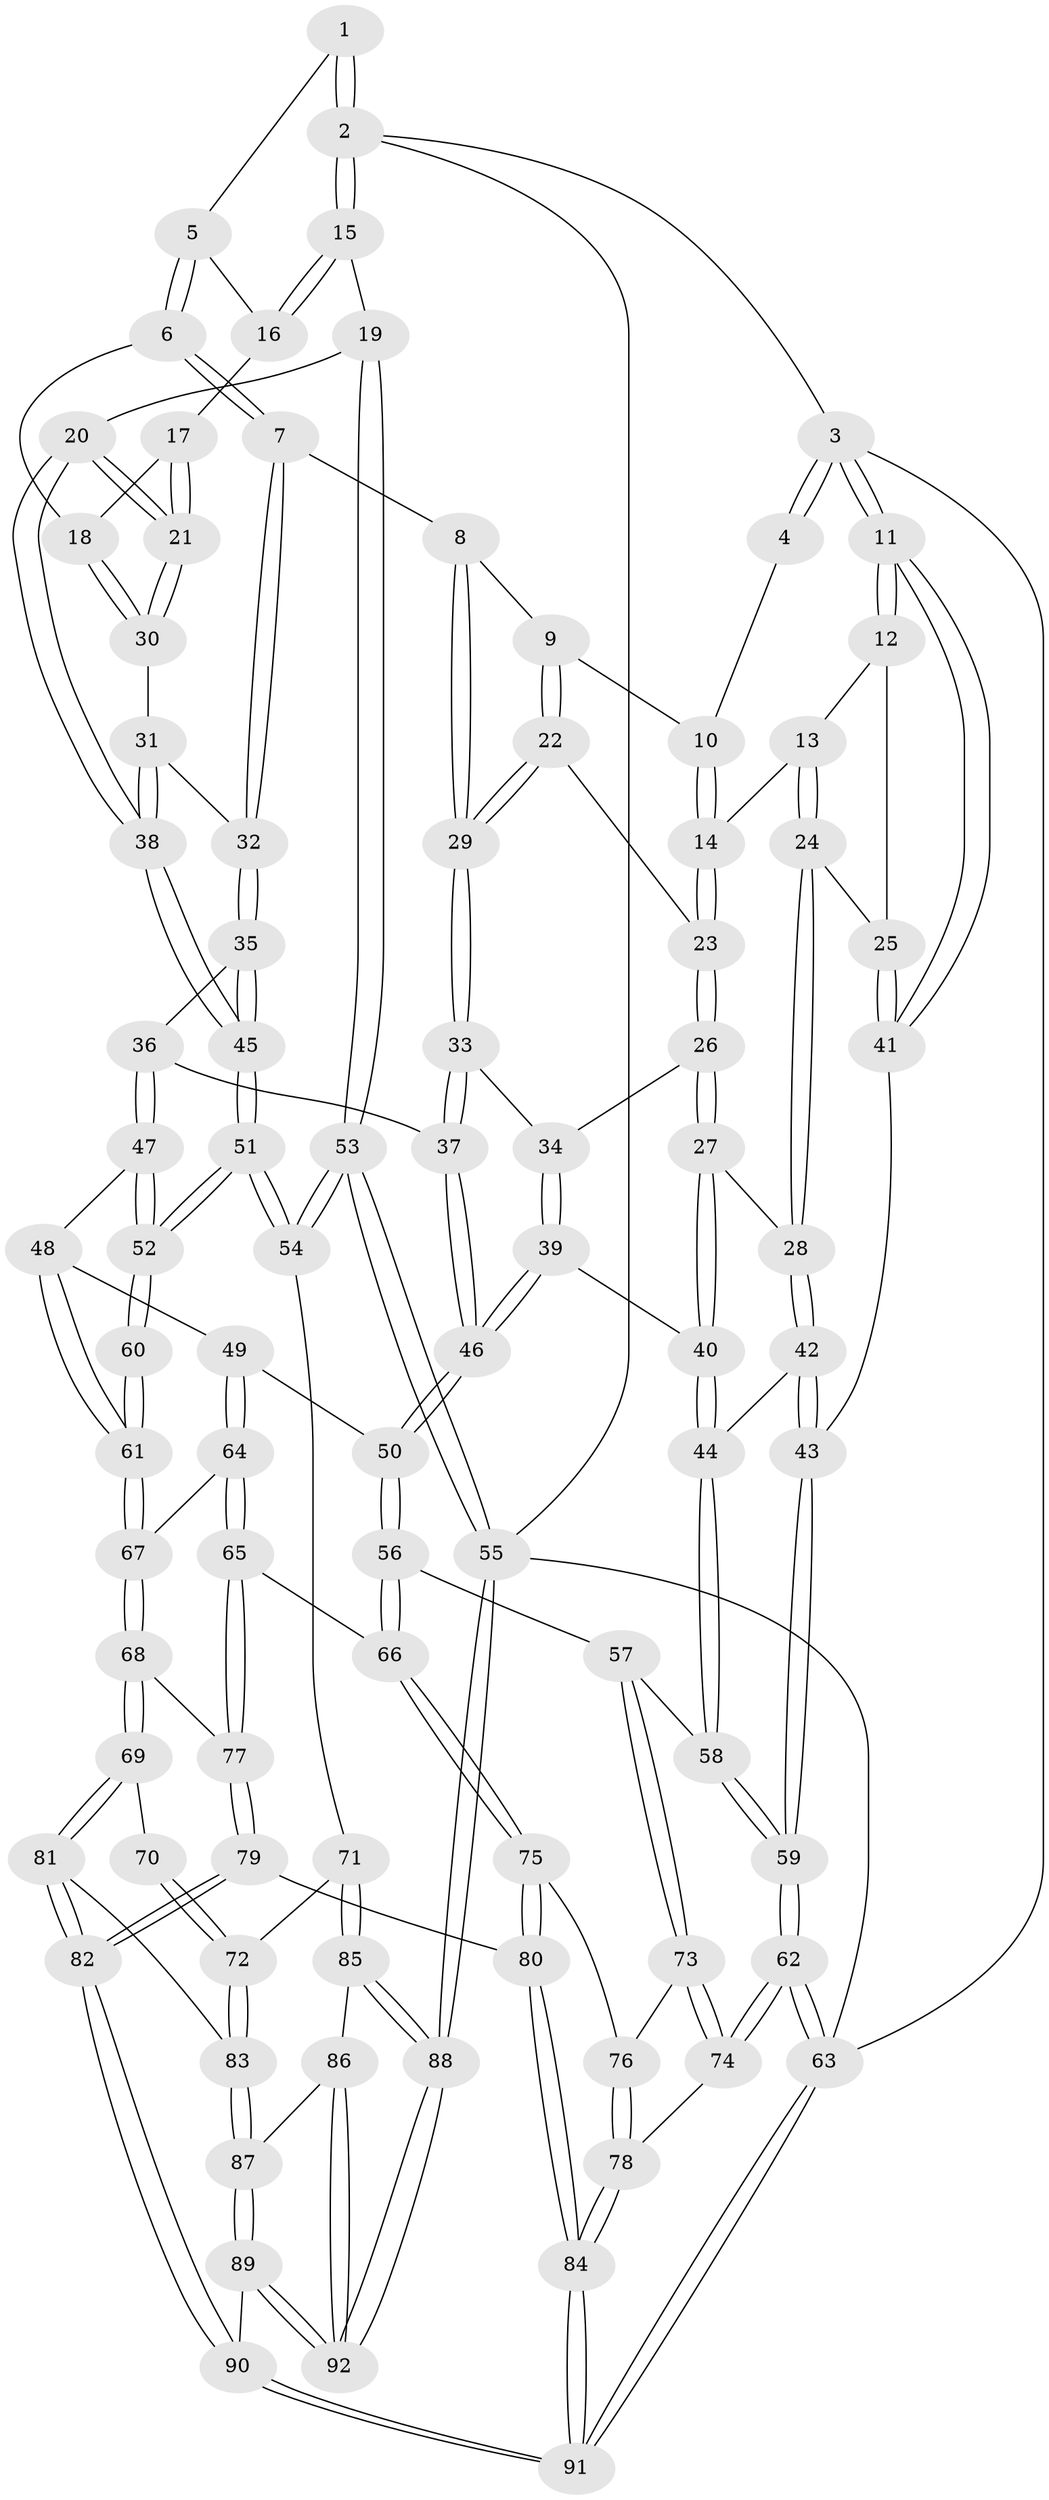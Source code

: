 // Generated by graph-tools (version 1.1) at 2025/03/03/09/25 03:03:18]
// undirected, 92 vertices, 227 edges
graph export_dot {
graph [start="1"]
  node [color=gray90,style=filled];
  1 [pos="+0.7504566812950779+0"];
  2 [pos="+1+0"];
  3 [pos="+0+0"];
  4 [pos="+0.35684736327372224+0"];
  5 [pos="+0.674365349780271+0.06520699227757462"];
  6 [pos="+0.6408884255379508+0.14083292019727128"];
  7 [pos="+0.5798950346028483+0.1894639795505401"];
  8 [pos="+0.5146993699031909+0.15905327317959445"];
  9 [pos="+0.4382783654413393+0.10931463846305207"];
  10 [pos="+0.35374011412380724+0"];
  11 [pos="+0+0"];
  12 [pos="+0.06875109335136399+0.06829619083996868"];
  13 [pos="+0.17785247991042719+0.12481724853770745"];
  14 [pos="+0.18983255568782775+0.11974422069890882"];
  15 [pos="+1+0"];
  16 [pos="+0.8229737954829228+0.15162419031488514"];
  17 [pos="+0.807039199217681+0.17629308069135347"];
  18 [pos="+0.7609361835627595+0.2123770686562268"];
  19 [pos="+1+0.17996147596066034"];
  20 [pos="+0.9942213243662794+0.29538156906138224"];
  21 [pos="+0.9010450469789275+0.26972794026278124"];
  22 [pos="+0.34654420687104+0.20084963602340725"];
  23 [pos="+0.3024962957172622+0.20494742576067662"];
  24 [pos="+0.11955359161998312+0.2364640030749472"];
  25 [pos="+0.004416189985865213+0.2555330600840424"];
  26 [pos="+0.2655188248136647+0.290355597943758"];
  27 [pos="+0.23752656707450304+0.30131958591557617"];
  28 [pos="+0.15835582541040552+0.2909977762247675"];
  29 [pos="+0.3948124651611413+0.2904839100704111"];
  30 [pos="+0.7753290478304588+0.255291488419768"];
  31 [pos="+0.7548984122836373+0.2968811229963354"];
  32 [pos="+0.5801495824318232+0.296248837914851"];
  33 [pos="+0.4078697647547548+0.3431962460387888"];
  34 [pos="+0.29760990479189603+0.3171342111035058"];
  35 [pos="+0.556951478596956+0.36776968959614237"];
  36 [pos="+0.5496205626849174+0.37199495443151304"];
  37 [pos="+0.4355650009600136+0.3791007212769564"];
  38 [pos="+0.8113847220949298+0.47381617739146004"];
  39 [pos="+0.27279135030484747+0.4801139100201344"];
  40 [pos="+0.24777313434852988+0.47665183525313237"];
  41 [pos="+0+0.32431862238366826"];
  42 [pos="+0.13518099903041939+0.4308850698755139"];
  43 [pos="+0+0.34927126186045815"];
  44 [pos="+0.1802665529984469+0.4840989900782961"];
  45 [pos="+0.7921692693286222+0.5123697389406883"];
  46 [pos="+0.3275767618113277+0.49718836400594807"];
  47 [pos="+0.5282535000939635+0.5462738160840128"];
  48 [pos="+0.5198126477940108+0.563715572315909"];
  49 [pos="+0.46311106954856485+0.5846643065548447"];
  50 [pos="+0.33974586798580475+0.5250197242571816"];
  51 [pos="+0.793779999960687+0.5262335361484194"];
  52 [pos="+0.7796177345891491+0.534083822221626"];
  53 [pos="+1+0.7166579484945128"];
  54 [pos="+0.9335632859149593+0.7037551289201762"];
  55 [pos="+1+1"];
  56 [pos="+0.3177382451877916+0.6192542096009548"];
  57 [pos="+0.2055664596546238+0.6711175335493733"];
  58 [pos="+0.1144971765487216+0.5981769213900455"];
  59 [pos="+0+0.7273847651322805"];
  60 [pos="+0.7166742644744959+0.5816446594363497"];
  61 [pos="+0.5989403745482706+0.6478410548610066"];
  62 [pos="+0+0.9452627070328068"];
  63 [pos="+0+1"];
  64 [pos="+0.4608555508012141+0.6138740136035375"];
  65 [pos="+0.41741132222014743+0.7489449299636092"];
  66 [pos="+0.3823566942536966+0.7586730717571298"];
  67 [pos="+0.5791427152738143+0.7256489618477017"];
  68 [pos="+0.5758203169633669+0.7619163382441686"];
  69 [pos="+0.6117803393455881+0.7825054895214316"];
  70 [pos="+0.6825580745695196+0.6956888423519142"];
  71 [pos="+0.8910281045950673+0.7487429624539236"];
  72 [pos="+0.8729069184001474+0.758379549168995"];
  73 [pos="+0.21491962953878435+0.7234011699442714"];
  74 [pos="+0.01499221520552542+0.8815453348782607"];
  75 [pos="+0.36626135463219306+0.7765189954873463"];
  76 [pos="+0.29558247973088114+0.7834840579641491"];
  77 [pos="+0.5339166900444372+0.7738001051209431"];
  78 [pos="+0.20748072786425345+0.8853039077758029"];
  79 [pos="+0.4879153504936003+0.9395385154772022"];
  80 [pos="+0.3667882316188615+0.780441172063247"];
  81 [pos="+0.6713767045481378+0.8293617708814923"];
  82 [pos="+0.4900474312117055+0.9846216527212306"];
  83 [pos="+0.7173024950524477+0.8480443580078912"];
  84 [pos="+0.34083253869869523+1"];
  85 [pos="+0.8923241091229714+0.9385046518362212"];
  86 [pos="+0.7663033515721186+0.999097248510533"];
  87 [pos="+0.7172201819125271+0.8522213694299383"];
  88 [pos="+1+1"];
  89 [pos="+0.4753360521593408+1"];
  90 [pos="+0.44025444828869625+1"];
  91 [pos="+0.4152015479630532+1"];
  92 [pos="+0.7657578575875973+1"];
  1 -- 2;
  1 -- 2;
  1 -- 5;
  2 -- 3;
  2 -- 15;
  2 -- 15;
  2 -- 55;
  3 -- 4;
  3 -- 4;
  3 -- 11;
  3 -- 11;
  3 -- 63;
  4 -- 10;
  5 -- 6;
  5 -- 6;
  5 -- 16;
  6 -- 7;
  6 -- 7;
  6 -- 18;
  7 -- 8;
  7 -- 32;
  7 -- 32;
  8 -- 9;
  8 -- 29;
  8 -- 29;
  9 -- 10;
  9 -- 22;
  9 -- 22;
  10 -- 14;
  10 -- 14;
  11 -- 12;
  11 -- 12;
  11 -- 41;
  11 -- 41;
  12 -- 13;
  12 -- 25;
  13 -- 14;
  13 -- 24;
  13 -- 24;
  14 -- 23;
  14 -- 23;
  15 -- 16;
  15 -- 16;
  15 -- 19;
  16 -- 17;
  17 -- 18;
  17 -- 21;
  17 -- 21;
  18 -- 30;
  18 -- 30;
  19 -- 20;
  19 -- 53;
  19 -- 53;
  20 -- 21;
  20 -- 21;
  20 -- 38;
  20 -- 38;
  21 -- 30;
  21 -- 30;
  22 -- 23;
  22 -- 29;
  22 -- 29;
  23 -- 26;
  23 -- 26;
  24 -- 25;
  24 -- 28;
  24 -- 28;
  25 -- 41;
  25 -- 41;
  26 -- 27;
  26 -- 27;
  26 -- 34;
  27 -- 28;
  27 -- 40;
  27 -- 40;
  28 -- 42;
  28 -- 42;
  29 -- 33;
  29 -- 33;
  30 -- 31;
  31 -- 32;
  31 -- 38;
  31 -- 38;
  32 -- 35;
  32 -- 35;
  33 -- 34;
  33 -- 37;
  33 -- 37;
  34 -- 39;
  34 -- 39;
  35 -- 36;
  35 -- 45;
  35 -- 45;
  36 -- 37;
  36 -- 47;
  36 -- 47;
  37 -- 46;
  37 -- 46;
  38 -- 45;
  38 -- 45;
  39 -- 40;
  39 -- 46;
  39 -- 46;
  40 -- 44;
  40 -- 44;
  41 -- 43;
  42 -- 43;
  42 -- 43;
  42 -- 44;
  43 -- 59;
  43 -- 59;
  44 -- 58;
  44 -- 58;
  45 -- 51;
  45 -- 51;
  46 -- 50;
  46 -- 50;
  47 -- 48;
  47 -- 52;
  47 -- 52;
  48 -- 49;
  48 -- 61;
  48 -- 61;
  49 -- 50;
  49 -- 64;
  49 -- 64;
  50 -- 56;
  50 -- 56;
  51 -- 52;
  51 -- 52;
  51 -- 54;
  51 -- 54;
  52 -- 60;
  52 -- 60;
  53 -- 54;
  53 -- 54;
  53 -- 55;
  53 -- 55;
  54 -- 71;
  55 -- 88;
  55 -- 88;
  55 -- 63;
  56 -- 57;
  56 -- 66;
  56 -- 66;
  57 -- 58;
  57 -- 73;
  57 -- 73;
  58 -- 59;
  58 -- 59;
  59 -- 62;
  59 -- 62;
  60 -- 61;
  60 -- 61;
  61 -- 67;
  61 -- 67;
  62 -- 63;
  62 -- 63;
  62 -- 74;
  62 -- 74;
  63 -- 91;
  63 -- 91;
  64 -- 65;
  64 -- 65;
  64 -- 67;
  65 -- 66;
  65 -- 77;
  65 -- 77;
  66 -- 75;
  66 -- 75;
  67 -- 68;
  67 -- 68;
  68 -- 69;
  68 -- 69;
  68 -- 77;
  69 -- 70;
  69 -- 81;
  69 -- 81;
  70 -- 72;
  70 -- 72;
  71 -- 72;
  71 -- 85;
  71 -- 85;
  72 -- 83;
  72 -- 83;
  73 -- 74;
  73 -- 74;
  73 -- 76;
  74 -- 78;
  75 -- 76;
  75 -- 80;
  75 -- 80;
  76 -- 78;
  76 -- 78;
  77 -- 79;
  77 -- 79;
  78 -- 84;
  78 -- 84;
  79 -- 80;
  79 -- 82;
  79 -- 82;
  80 -- 84;
  80 -- 84;
  81 -- 82;
  81 -- 82;
  81 -- 83;
  82 -- 90;
  82 -- 90;
  83 -- 87;
  83 -- 87;
  84 -- 91;
  84 -- 91;
  85 -- 86;
  85 -- 88;
  85 -- 88;
  86 -- 87;
  86 -- 92;
  86 -- 92;
  87 -- 89;
  87 -- 89;
  88 -- 92;
  88 -- 92;
  89 -- 90;
  89 -- 92;
  89 -- 92;
  90 -- 91;
  90 -- 91;
}
